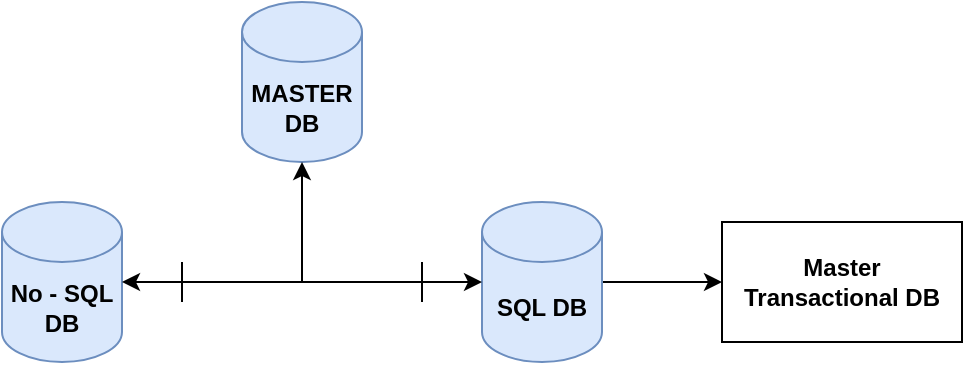 <mxfile version="14.9.0" type="github">
  <diagram id="gjDmQaFpPGFA4EkT0sp6" name="Page-1">
    <mxGraphModel dx="1957" dy="1171" grid="1" gridSize="10" guides="1" tooltips="1" connect="1" arrows="1" fold="1" page="1" pageScale="1" pageWidth="1169" pageHeight="827" math="0" shadow="0">
      <root>
        <mxCell id="0" />
        <mxCell id="1" parent="0" />
        <mxCell id="LmM2c4uPYylhJrKxIr3_-1" value="&lt;div&gt;No - SQL&lt;/div&gt;&lt;div&gt;DB&lt;/div&gt;" style="shape=cylinder3;whiteSpace=wrap;html=1;boundedLbl=1;backgroundOutline=1;size=15;fillColor=#dae8fc;strokeColor=#6c8ebf;fontStyle=1" vertex="1" parent="1">
          <mxGeometry x="410" y="160" width="60" height="80" as="geometry" />
        </mxCell>
        <mxCell id="LmM2c4uPYylhJrKxIr3_-13" value="" style="edgeStyle=orthogonalEdgeStyle;rounded=0;orthogonalLoop=1;jettySize=auto;html=1;" edge="1" parent="1" source="LmM2c4uPYylhJrKxIr3_-2" target="LmM2c4uPYylhJrKxIr3_-5">
          <mxGeometry relative="1" as="geometry" />
        </mxCell>
        <mxCell id="LmM2c4uPYylhJrKxIr3_-2" value="&lt;b&gt;SQL DB&lt;br&gt;&lt;/b&gt;" style="shape=cylinder3;whiteSpace=wrap;html=1;boundedLbl=1;backgroundOutline=1;size=15;fillColor=#dae8fc;strokeColor=#6c8ebf;" vertex="1" parent="1">
          <mxGeometry x="650" y="160" width="60" height="80" as="geometry" />
        </mxCell>
        <mxCell id="LmM2c4uPYylhJrKxIr3_-5" value="&lt;b&gt;Master Transactional DB&lt;br&gt;&lt;/b&gt;" style="rounded=0;whiteSpace=wrap;html=1;" vertex="1" parent="1">
          <mxGeometry x="770" y="170" width="120" height="60" as="geometry" />
        </mxCell>
        <mxCell id="LmM2c4uPYylhJrKxIr3_-7" value="&lt;div&gt;&lt;b&gt;MASTER&lt;/b&gt;&lt;/div&gt;&lt;div&gt;&lt;b&gt; DB&lt;/b&gt;&lt;/div&gt;" style="shape=cylinder3;whiteSpace=wrap;html=1;boundedLbl=1;backgroundOutline=1;size=15;fillColor=#dae8fc;strokeColor=#6c8ebf;" vertex="1" parent="1">
          <mxGeometry x="530" y="60" width="60" height="80" as="geometry" />
        </mxCell>
        <mxCell id="LmM2c4uPYylhJrKxIr3_-10" value="" style="edgeStyle=orthogonalEdgeStyle;rounded=0;orthogonalLoop=1;jettySize=auto;html=1;" edge="1" parent="1" source="LmM2c4uPYylhJrKxIr3_-8" target="LmM2c4uPYylhJrKxIr3_-2">
          <mxGeometry relative="1" as="geometry" />
        </mxCell>
        <mxCell id="LmM2c4uPYylhJrKxIr3_-11" value="" style="edgeStyle=orthogonalEdgeStyle;rounded=0;orthogonalLoop=1;jettySize=auto;html=1;" edge="1" parent="1" source="LmM2c4uPYylhJrKxIr3_-8" target="LmM2c4uPYylhJrKxIr3_-1">
          <mxGeometry relative="1" as="geometry" />
        </mxCell>
        <mxCell id="LmM2c4uPYylhJrKxIr3_-12" value="" style="edgeStyle=orthogonalEdgeStyle;rounded=0;orthogonalLoop=1;jettySize=auto;html=1;exitX=0.5;exitY=0.5;exitDx=0;exitDy=0;exitPerimeter=0;" edge="1" parent="1" source="LmM2c4uPYylhJrKxIr3_-8" target="LmM2c4uPYylhJrKxIr3_-7">
          <mxGeometry relative="1" as="geometry" />
        </mxCell>
        <mxCell id="LmM2c4uPYylhJrKxIr3_-8" value="" style="shape=crossbar;whiteSpace=wrap;html=1;rounded=1;" vertex="1" parent="1">
          <mxGeometry x="500" y="190" width="120" height="20" as="geometry" />
        </mxCell>
      </root>
    </mxGraphModel>
  </diagram>
</mxfile>
